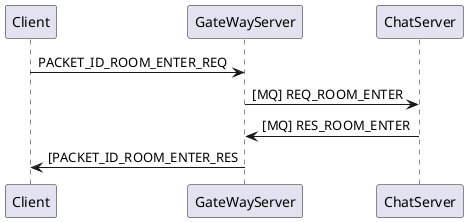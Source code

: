 @startuml
Client -> GateWayServer: PACKET_ID_ROOM_ENTER_REQ

GateWayServer -> ChatServer: [MQ] REQ_ROOM_ENTER
GateWayServer <- ChatServer: [MQ] RES_ROOM_ENTER

Client <- GateWayServer: [PACKET_ID_ROOM_ENTER_RES
@enduml
